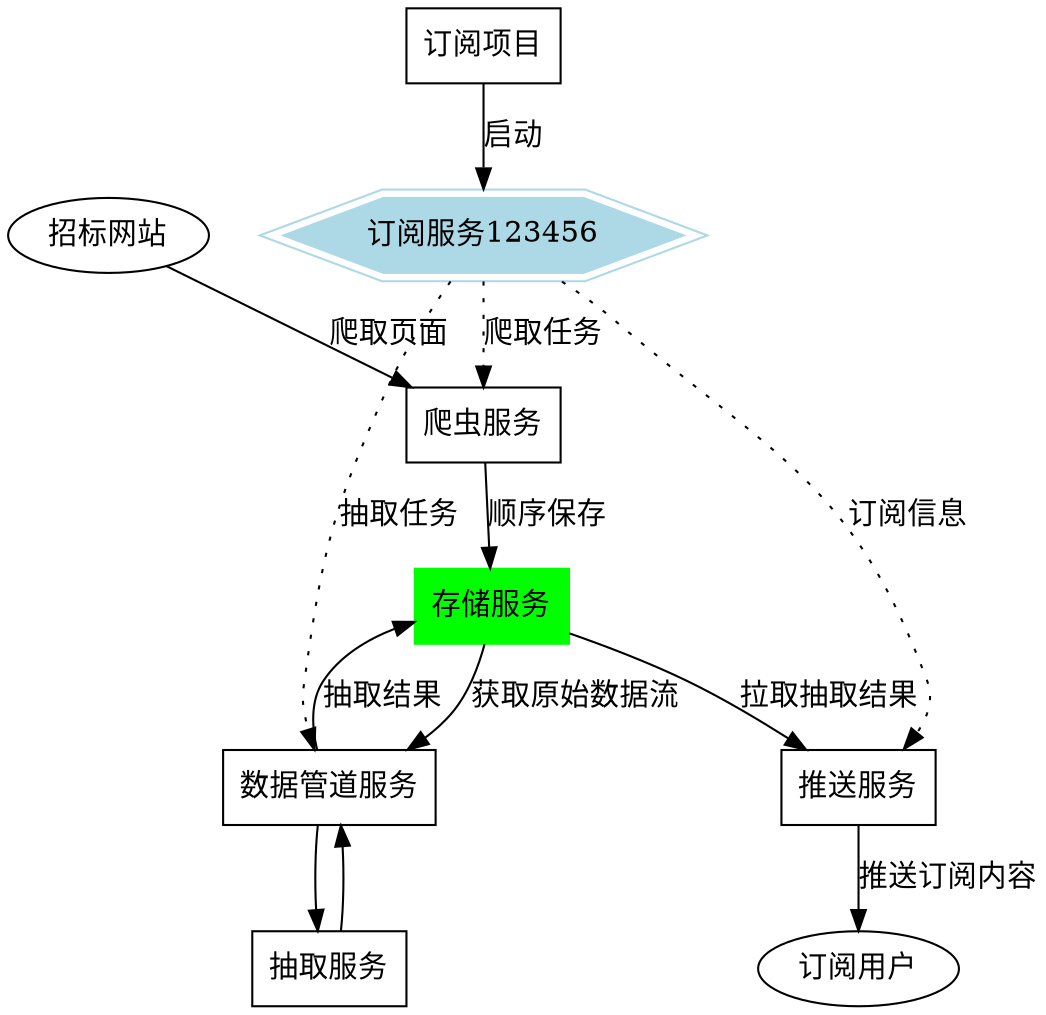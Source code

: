 digraph G{
    rankdir = TD;

    subgraph cSubscribe{
        node [shape=box];
        {
            rankdir = LR;
            subscribe_project [label="订阅项目"];
            subscribe_service [label="订阅服务123456" shape=polygon, sides=6, peripheries=2, color=lightblue, style=filled];
            subscribe_project -> subscribe_service [label="启动"];
        }
    }

    subgraph cBidspy{
        label="招标公告订阅";
        color=blue;
        rankdir = LR;

        // 控制流
        node [shape=box, fontname="SimSun" size="20,20"];
        {
            spider_service [label="爬虫服务"];
            //extraction_service [shape=record label="<x>|<f>抽取服务|<y>"];
            extraction_service [label="抽取服务"];
            pipeline_service [label="数据管道服务"];
            push_service [label="推送服务"];

            subscribe_service -> spider_service [label="爬取任务" style=dotted];
            //subscribe_service -> extraction_service [label="抽取任务" style=dotted];
            subscribe_service -> pipeline_service [label="抽取任务" style=dotted];
            subscribe_service -> push_service [label="订阅信息" style=dotted];
        }
        // 端到端 
        node [shape=ellipse, fontname="SimSun", size="20,20"]
        {
            data_source [label="招标网站"];
            target_user [label="订阅用户"];

            data_source -> spider_service [label="爬取页面"];
            push_service -> target_user [label="推送订阅内容"];
        }

    }

    subgraph cBasinSpace{
        label="BasinSpace";
        randir = LR;

        // 存取
        node [shape=box];
        {
            storage_service [label="存储服务" shape=box color=green style=filled];

            spider_service -> storage_service [label="顺序保存"];
            storage_service -> pipeline_service [label="获取原始数据流"];
            pipeline_service -> storage_service [label="抽取结果"];
            pipeline_service -> extraction_service [];
            extraction_service -> pipeline_service [];
            //storage_service -> extraction_service [label="获取原始数据流"];
            //extraction_service -> storage_service [label="抽取结果"];
            storage_service -> push_service [label="拉取抽取结果"];
        }
    }


    //{rank = same; subscribe_service; extraction_service; storage_service;}
}
